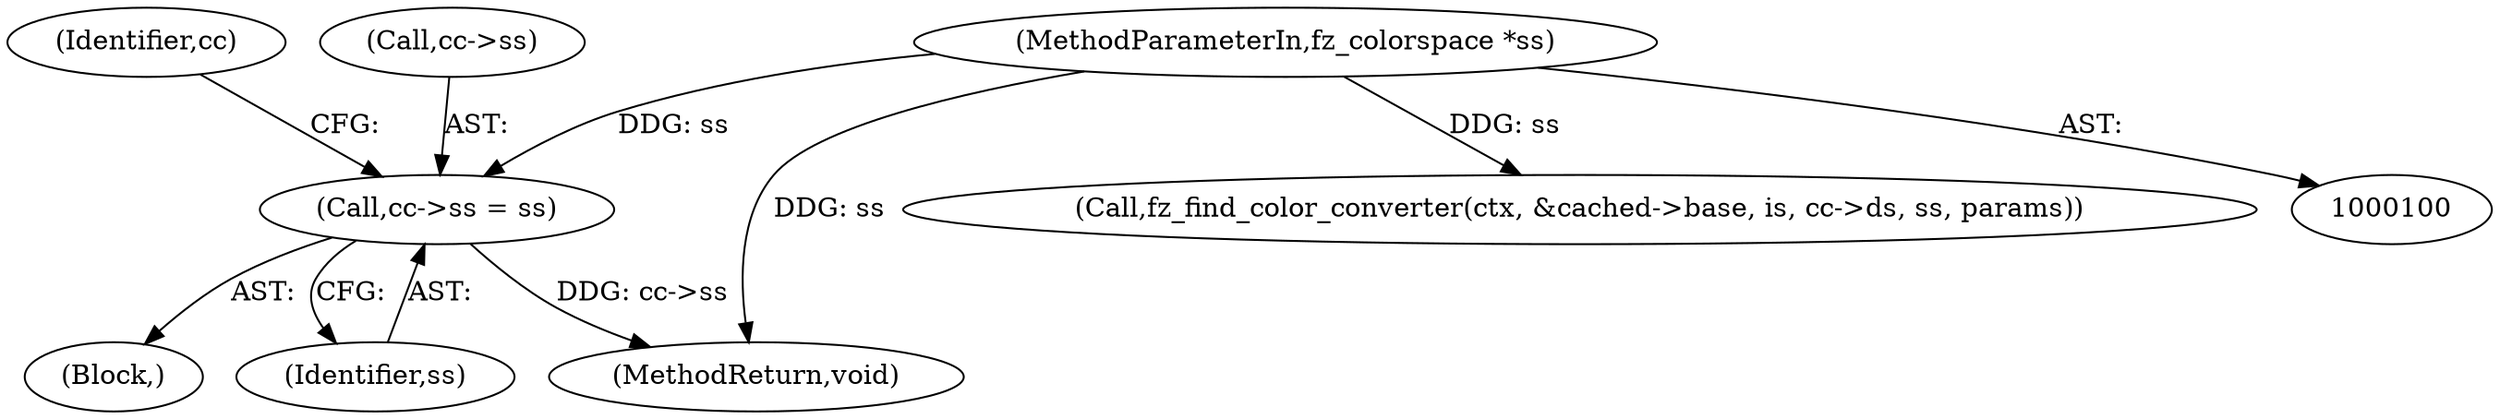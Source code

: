 digraph "0_ghostscript_83d4dae44c71816c084a635550acc1a51529b881@pointer" {
"1000139" [label="(Call,cc->ss = ss)"];
"1000105" [label="(MethodParameterIn,fz_colorspace *ss)"];
"1000107" [label="(Block,)"];
"1000150" [label="(Call,fz_find_color_converter(ctx, &cached->base, is, cc->ds, ss, params))"];
"1000146" [label="(Identifier,cc)"];
"1000143" [label="(Identifier,ss)"];
"1000105" [label="(MethodParameterIn,fz_colorspace *ss)"];
"1000140" [label="(Call,cc->ss)"];
"1000139" [label="(Call,cc->ss = ss)"];
"1000198" [label="(MethodReturn,void)"];
"1000139" -> "1000107"  [label="AST: "];
"1000139" -> "1000143"  [label="CFG: "];
"1000140" -> "1000139"  [label="AST: "];
"1000143" -> "1000139"  [label="AST: "];
"1000146" -> "1000139"  [label="CFG: "];
"1000139" -> "1000198"  [label="DDG: cc->ss"];
"1000105" -> "1000139"  [label="DDG: ss"];
"1000105" -> "1000100"  [label="AST: "];
"1000105" -> "1000198"  [label="DDG: ss"];
"1000105" -> "1000150"  [label="DDG: ss"];
}
